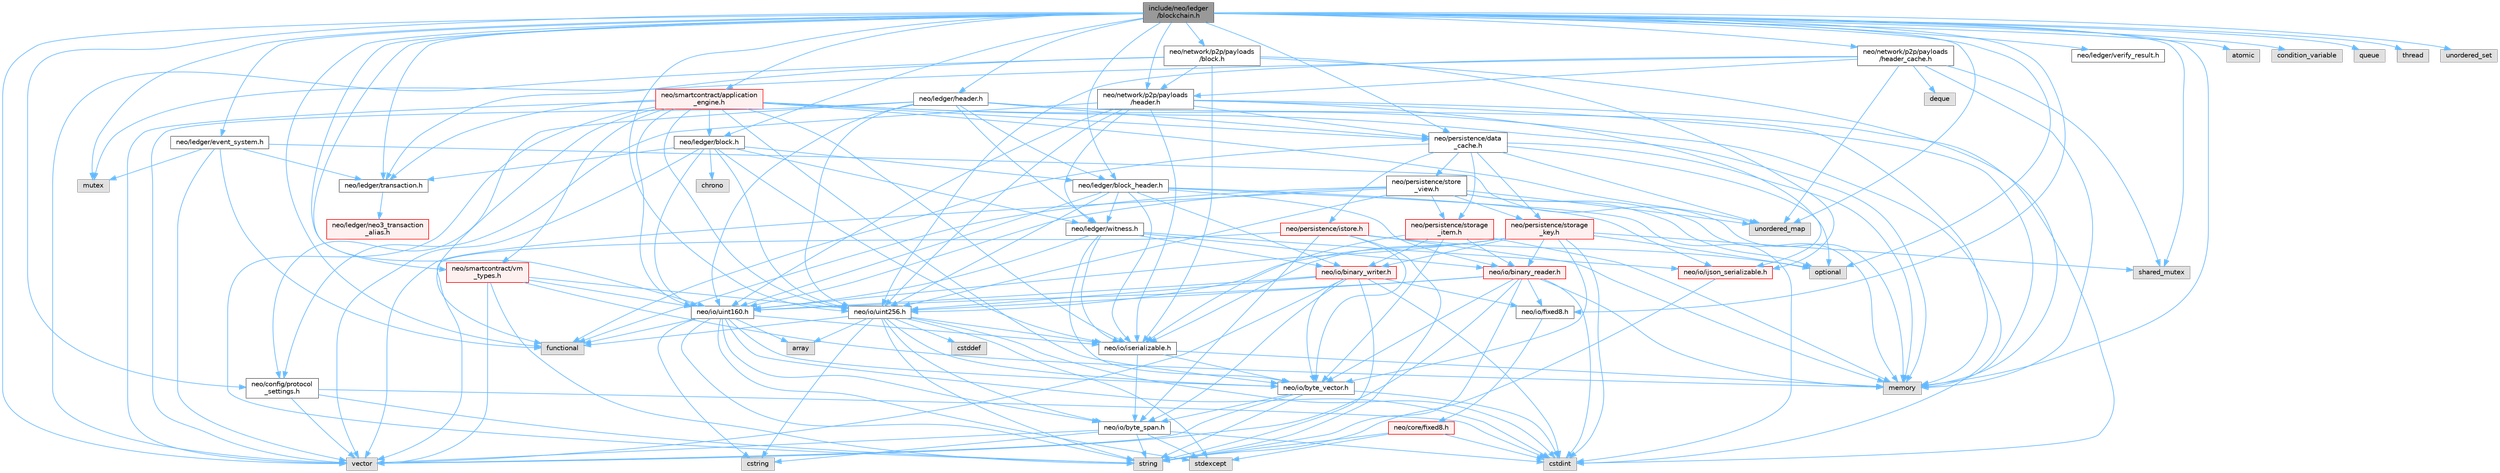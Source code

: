 digraph "include/neo/ledger/blockchain.h"
{
 // LATEX_PDF_SIZE
  bgcolor="transparent";
  edge [fontname=Helvetica,fontsize=10,labelfontname=Helvetica,labelfontsize=10];
  node [fontname=Helvetica,fontsize=10,shape=box,height=0.2,width=0.4];
  Node1 [id="Node000001",label="include/neo/ledger\l/blockchain.h",height=0.2,width=0.4,color="gray40", fillcolor="grey60", style="filled", fontcolor="black",tooltip=" "];
  Node1 -> Node2 [id="edge1_Node000001_Node000002",color="steelblue1",style="solid",tooltip=" "];
  Node2 [id="Node000002",label="neo/ledger/block.h",height=0.2,width=0.4,color="grey40", fillcolor="white", style="filled",URL="$ledger_2block_8h.html",tooltip=" "];
  Node2 -> Node3 [id="edge2_Node000002_Node000003",color="steelblue1",style="solid",tooltip=" "];
  Node3 [id="Node000003",label="neo/io/iserializable.h",height=0.2,width=0.4,color="grey40", fillcolor="white", style="filled",URL="$iserializable_8h.html",tooltip=" "];
  Node3 -> Node4 [id="edge3_Node000003_Node000004",color="steelblue1",style="solid",tooltip=" "];
  Node4 [id="Node000004",label="neo/io/byte_span.h",height=0.2,width=0.4,color="grey40", fillcolor="white", style="filled",URL="$io_2byte__span_8h.html",tooltip=" "];
  Node4 -> Node5 [id="edge4_Node000004_Node000005",color="steelblue1",style="solid",tooltip=" "];
  Node5 [id="Node000005",label="cstdint",height=0.2,width=0.4,color="grey60", fillcolor="#E0E0E0", style="filled",tooltip=" "];
  Node4 -> Node6 [id="edge5_Node000004_Node000006",color="steelblue1",style="solid",tooltip=" "];
  Node6 [id="Node000006",label="cstring",height=0.2,width=0.4,color="grey60", fillcolor="#E0E0E0", style="filled",tooltip=" "];
  Node4 -> Node7 [id="edge6_Node000004_Node000007",color="steelblue1",style="solid",tooltip=" "];
  Node7 [id="Node000007",label="stdexcept",height=0.2,width=0.4,color="grey60", fillcolor="#E0E0E0", style="filled",tooltip=" "];
  Node4 -> Node8 [id="edge7_Node000004_Node000008",color="steelblue1",style="solid",tooltip=" "];
  Node8 [id="Node000008",label="string",height=0.2,width=0.4,color="grey60", fillcolor="#E0E0E0", style="filled",tooltip=" "];
  Node4 -> Node9 [id="edge8_Node000004_Node000009",color="steelblue1",style="solid",tooltip=" "];
  Node9 [id="Node000009",label="vector",height=0.2,width=0.4,color="grey60", fillcolor="#E0E0E0", style="filled",tooltip=" "];
  Node3 -> Node10 [id="edge9_Node000003_Node000010",color="steelblue1",style="solid",tooltip=" "];
  Node10 [id="Node000010",label="neo/io/byte_vector.h",height=0.2,width=0.4,color="grey40", fillcolor="white", style="filled",URL="$io_2byte__vector_8h.html",tooltip=" "];
  Node10 -> Node4 [id="edge10_Node000010_Node000004",color="steelblue1",style="solid",tooltip=" "];
  Node10 -> Node5 [id="edge11_Node000010_Node000005",color="steelblue1",style="solid",tooltip=" "];
  Node10 -> Node8 [id="edge12_Node000010_Node000008",color="steelblue1",style="solid",tooltip=" "];
  Node10 -> Node9 [id="edge13_Node000010_Node000009",color="steelblue1",style="solid",tooltip=" "];
  Node3 -> Node11 [id="edge14_Node000003_Node000011",color="steelblue1",style="solid",tooltip=" "];
  Node11 [id="Node000011",label="memory",height=0.2,width=0.4,color="grey60", fillcolor="#E0E0E0", style="filled",tooltip=" "];
  Node2 -> Node12 [id="edge15_Node000002_Node000012",color="steelblue1",style="solid",tooltip=" "];
  Node12 [id="Node000012",label="neo/io/uint160.h",height=0.2,width=0.4,color="grey40", fillcolor="white", style="filled",URL="$uint160_8h.html",tooltip=" "];
  Node12 -> Node4 [id="edge16_Node000012_Node000004",color="steelblue1",style="solid",tooltip=" "];
  Node12 -> Node10 [id="edge17_Node000012_Node000010",color="steelblue1",style="solid",tooltip=" "];
  Node12 -> Node3 [id="edge18_Node000012_Node000003",color="steelblue1",style="solid",tooltip=" "];
  Node12 -> Node13 [id="edge19_Node000012_Node000013",color="steelblue1",style="solid",tooltip=" "];
  Node13 [id="Node000013",label="array",height=0.2,width=0.4,color="grey60", fillcolor="#E0E0E0", style="filled",tooltip=" "];
  Node12 -> Node5 [id="edge20_Node000012_Node000005",color="steelblue1",style="solid",tooltip=" "];
  Node12 -> Node6 [id="edge21_Node000012_Node000006",color="steelblue1",style="solid",tooltip=" "];
  Node12 -> Node14 [id="edge22_Node000012_Node000014",color="steelblue1",style="solid",tooltip=" "];
  Node14 [id="Node000014",label="functional",height=0.2,width=0.4,color="grey60", fillcolor="#E0E0E0", style="filled",tooltip=" "];
  Node12 -> Node7 [id="edge23_Node000012_Node000007",color="steelblue1",style="solid",tooltip=" "];
  Node12 -> Node8 [id="edge24_Node000012_Node000008",color="steelblue1",style="solid",tooltip=" "];
  Node2 -> Node15 [id="edge25_Node000002_Node000015",color="steelblue1",style="solid",tooltip=" "];
  Node15 [id="Node000015",label="neo/io/uint256.h",height=0.2,width=0.4,color="grey40", fillcolor="white", style="filled",URL="$uint256_8h.html",tooltip=" "];
  Node15 -> Node4 [id="edge26_Node000015_Node000004",color="steelblue1",style="solid",tooltip=" "];
  Node15 -> Node10 [id="edge27_Node000015_Node000010",color="steelblue1",style="solid",tooltip=" "];
  Node15 -> Node3 [id="edge28_Node000015_Node000003",color="steelblue1",style="solid",tooltip=" "];
  Node15 -> Node13 [id="edge29_Node000015_Node000013",color="steelblue1",style="solid",tooltip=" "];
  Node15 -> Node16 [id="edge30_Node000015_Node000016",color="steelblue1",style="solid",tooltip=" "];
  Node16 [id="Node000016",label="cstddef",height=0.2,width=0.4,color="grey60", fillcolor="#E0E0E0", style="filled",tooltip=" "];
  Node15 -> Node5 [id="edge31_Node000015_Node000005",color="steelblue1",style="solid",tooltip=" "];
  Node15 -> Node6 [id="edge32_Node000015_Node000006",color="steelblue1",style="solid",tooltip=" "];
  Node15 -> Node14 [id="edge33_Node000015_Node000014",color="steelblue1",style="solid",tooltip=" "];
  Node15 -> Node7 [id="edge34_Node000015_Node000007",color="steelblue1",style="solid",tooltip=" "];
  Node15 -> Node8 [id="edge35_Node000015_Node000008",color="steelblue1",style="solid",tooltip=" "];
  Node2 -> Node17 [id="edge36_Node000002_Node000017",color="steelblue1",style="solid",tooltip=" "];
  Node17 [id="Node000017",label="neo/ledger/block_header.h",height=0.2,width=0.4,color="grey40", fillcolor="white", style="filled",URL="$block__header_8h.html",tooltip=" "];
  Node17 -> Node18 [id="edge37_Node000017_Node000018",color="steelblue1",style="solid",tooltip=" "];
  Node18 [id="Node000018",label="neo/io/binary_reader.h",height=0.2,width=0.4,color="red", fillcolor="#FFF0F0", style="filled",URL="$binary__reader_8h.html",tooltip=" "];
  Node18 -> Node10 [id="edge38_Node000018_Node000010",color="steelblue1",style="solid",tooltip=" "];
  Node18 -> Node19 [id="edge39_Node000018_Node000019",color="steelblue1",style="solid",tooltip=" "];
  Node19 [id="Node000019",label="neo/io/fixed8.h",height=0.2,width=0.4,color="grey40", fillcolor="white", style="filled",URL="$io_2fixed8_8h.html",tooltip=" "];
  Node19 -> Node20 [id="edge40_Node000019_Node000020",color="steelblue1",style="solid",tooltip=" "];
  Node20 [id="Node000020",label="neo/core/fixed8.h",height=0.2,width=0.4,color="red", fillcolor="#FFF0F0", style="filled",URL="$core_2fixed8_8h.html",tooltip=" "];
  Node20 -> Node5 [id="edge41_Node000020_Node000005",color="steelblue1",style="solid",tooltip=" "];
  Node20 -> Node7 [id="edge42_Node000020_Node000007",color="steelblue1",style="solid",tooltip=" "];
  Node20 -> Node8 [id="edge43_Node000020_Node000008",color="steelblue1",style="solid",tooltip=" "];
  Node18 -> Node12 [id="edge44_Node000018_Node000012",color="steelblue1",style="solid",tooltip=" "];
  Node18 -> Node15 [id="edge45_Node000018_Node000015",color="steelblue1",style="solid",tooltip=" "];
  Node18 -> Node5 [id="edge46_Node000018_Node000005",color="steelblue1",style="solid",tooltip=" "];
  Node18 -> Node11 [id="edge47_Node000018_Node000011",color="steelblue1",style="solid",tooltip=" "];
  Node18 -> Node8 [id="edge48_Node000018_Node000008",color="steelblue1",style="solid",tooltip=" "];
  Node18 -> Node9 [id="edge49_Node000018_Node000009",color="steelblue1",style="solid",tooltip=" "];
  Node17 -> Node23 [id="edge50_Node000017_Node000023",color="steelblue1",style="solid",tooltip=" "];
  Node23 [id="Node000023",label="neo/io/binary_writer.h",height=0.2,width=0.4,color="red", fillcolor="#FFF0F0", style="filled",URL="$binary__writer_8h.html",tooltip=" "];
  Node23 -> Node4 [id="edge51_Node000023_Node000004",color="steelblue1",style="solid",tooltip=" "];
  Node23 -> Node10 [id="edge52_Node000023_Node000010",color="steelblue1",style="solid",tooltip=" "];
  Node23 -> Node19 [id="edge53_Node000023_Node000019",color="steelblue1",style="solid",tooltip=" "];
  Node23 -> Node12 [id="edge54_Node000023_Node000012",color="steelblue1",style="solid",tooltip=" "];
  Node23 -> Node15 [id="edge55_Node000023_Node000015",color="steelblue1",style="solid",tooltip=" "];
  Node23 -> Node5 [id="edge56_Node000023_Node000005",color="steelblue1",style="solid",tooltip=" "];
  Node23 -> Node8 [id="edge57_Node000023_Node000008",color="steelblue1",style="solid",tooltip=" "];
  Node23 -> Node9 [id="edge58_Node000023_Node000009",color="steelblue1",style="solid",tooltip=" "];
  Node17 -> Node25 [id="edge59_Node000017_Node000025",color="steelblue1",style="solid",tooltip=" "];
  Node25 [id="Node000025",label="neo/io/ijson_serializable.h",height=0.2,width=0.4,color="red", fillcolor="#FFF0F0", style="filled",URL="$ijson__serializable_8h.html",tooltip=" "];
  Node25 -> Node8 [id="edge60_Node000025_Node000008",color="steelblue1",style="solid",tooltip=" "];
  Node17 -> Node3 [id="edge61_Node000017_Node000003",color="steelblue1",style="solid",tooltip=" "];
  Node17 -> Node12 [id="edge62_Node000017_Node000012",color="steelblue1",style="solid",tooltip=" "];
  Node17 -> Node15 [id="edge63_Node000017_Node000015",color="steelblue1",style="solid",tooltip=" "];
  Node17 -> Node49 [id="edge64_Node000017_Node000049",color="steelblue1",style="solid",tooltip=" "];
  Node49 [id="Node000049",label="neo/ledger/witness.h",height=0.2,width=0.4,color="grey40", fillcolor="white", style="filled",URL="$ledger_2witness_8h.html",tooltip=" "];
  Node49 -> Node18 [id="edge65_Node000049_Node000018",color="steelblue1",style="solid",tooltip=" "];
  Node49 -> Node23 [id="edge66_Node000049_Node000023",color="steelblue1",style="solid",tooltip=" "];
  Node49 -> Node10 [id="edge67_Node000049_Node000010",color="steelblue1",style="solid",tooltip=" "];
  Node49 -> Node25 [id="edge68_Node000049_Node000025",color="steelblue1",style="solid",tooltip=" "];
  Node49 -> Node3 [id="edge69_Node000049_Node000003",color="steelblue1",style="solid",tooltip=" "];
  Node49 -> Node12 [id="edge70_Node000049_Node000012",color="steelblue1",style="solid",tooltip=" "];
  Node17 -> Node5 [id="edge71_Node000017_Node000005",color="steelblue1",style="solid",tooltip=" "];
  Node2 -> Node50 [id="edge72_Node000002_Node000050",color="steelblue1",style="solid",tooltip=" "];
  Node50 [id="Node000050",label="neo/ledger/transaction.h",height=0.2,width=0.4,color="grey40", fillcolor="white", style="filled",URL="$ledger_2transaction_8h.html",tooltip=" "];
  Node50 -> Node51 [id="edge73_Node000050_Node000051",color="steelblue1",style="solid",tooltip=" "];
  Node51 [id="Node000051",label="neo/ledger/neo3_transaction\l_alias.h",height=0.2,width=0.4,color="red", fillcolor="#FFF0F0", style="filled",URL="$neo3__transaction__alias_8h.html",tooltip=" "];
  Node2 -> Node49 [id="edge74_Node000002_Node000049",color="steelblue1",style="solid",tooltip=" "];
  Node2 -> Node65 [id="edge75_Node000002_Node000065",color="steelblue1",style="solid",tooltip=" "];
  Node65 [id="Node000065",label="chrono",height=0.2,width=0.4,color="grey60", fillcolor="#E0E0E0", style="filled",tooltip=" "];
  Node2 -> Node9 [id="edge76_Node000002_Node000009",color="steelblue1",style="solid",tooltip=" "];
  Node1 -> Node17 [id="edge77_Node000001_Node000017",color="steelblue1",style="solid",tooltip=" "];
  Node1 -> Node66 [id="edge78_Node000001_Node000066",color="steelblue1",style="solid",tooltip=" "];
  Node66 [id="Node000066",label="neo/ledger/event_system.h",height=0.2,width=0.4,color="grey40", fillcolor="white", style="filled",URL="$event__system_8h.html",tooltip=" "];
  Node66 -> Node14 [id="edge79_Node000066_Node000014",color="steelblue1",style="solid",tooltip=" "];
  Node66 -> Node11 [id="edge80_Node000066_Node000011",color="steelblue1",style="solid",tooltip=" "];
  Node66 -> Node67 [id="edge81_Node000066_Node000067",color="steelblue1",style="solid",tooltip=" "];
  Node67 [id="Node000067",label="mutex",height=0.2,width=0.4,color="grey60", fillcolor="#E0E0E0", style="filled",tooltip=" "];
  Node66 -> Node9 [id="edge82_Node000066_Node000009",color="steelblue1",style="solid",tooltip=" "];
  Node66 -> Node50 [id="edge83_Node000066_Node000050",color="steelblue1",style="solid",tooltip=" "];
  Node1 -> Node68 [id="edge84_Node000001_Node000068",color="steelblue1",style="solid",tooltip=" "];
  Node68 [id="Node000068",label="neo/ledger/header.h",height=0.2,width=0.4,color="grey40", fillcolor="white", style="filled",URL="$ledger_2header_8h.html",tooltip=" "];
  Node68 -> Node69 [id="edge85_Node000068_Node000069",color="steelblue1",style="solid",tooltip=" "];
  Node69 [id="Node000069",label="neo/config/protocol\l_settings.h",height=0.2,width=0.4,color="grey40", fillcolor="white", style="filled",URL="$config_2protocol__settings_8h.html",tooltip=" "];
  Node69 -> Node5 [id="edge86_Node000069_Node000005",color="steelblue1",style="solid",tooltip=" "];
  Node69 -> Node8 [id="edge87_Node000069_Node000008",color="steelblue1",style="solid",tooltip=" "];
  Node69 -> Node9 [id="edge88_Node000069_Node000009",color="steelblue1",style="solid",tooltip=" "];
  Node68 -> Node12 [id="edge89_Node000068_Node000012",color="steelblue1",style="solid",tooltip=" "];
  Node68 -> Node15 [id="edge90_Node000068_Node000015",color="steelblue1",style="solid",tooltip=" "];
  Node68 -> Node17 [id="edge91_Node000068_Node000017",color="steelblue1",style="solid",tooltip=" "];
  Node68 -> Node49 [id="edge92_Node000068_Node000049",color="steelblue1",style="solid",tooltip=" "];
  Node68 -> Node70 [id="edge93_Node000068_Node000070",color="steelblue1",style="solid",tooltip=" "];
  Node70 [id="Node000070",label="neo/persistence/data\l_cache.h",height=0.2,width=0.4,color="grey40", fillcolor="white", style="filled",URL="$data__cache_8h.html",tooltip=" "];
  Node70 -> Node71 [id="edge94_Node000070_Node000071",color="steelblue1",style="solid",tooltip=" "];
  Node71 [id="Node000071",label="neo/persistence/istore.h",height=0.2,width=0.4,color="red", fillcolor="#FFF0F0", style="filled",URL="$istore_8h.html",tooltip=" "];
  Node71 -> Node4 [id="edge95_Node000071_Node000004",color="steelblue1",style="solid",tooltip=" "];
  Node71 -> Node10 [id="edge96_Node000071_Node000010",color="steelblue1",style="solid",tooltip=" "];
  Node71 -> Node11 [id="edge97_Node000071_Node000011",color="steelblue1",style="solid",tooltip=" "];
  Node71 -> Node57 [id="edge98_Node000071_Node000057",color="steelblue1",style="solid",tooltip=" "];
  Node57 [id="Node000057",label="optional",height=0.2,width=0.4,color="grey60", fillcolor="#E0E0E0", style="filled",tooltip=" "];
  Node71 -> Node8 [id="edge99_Node000071_Node000008",color="steelblue1",style="solid",tooltip=" "];
  Node71 -> Node9 [id="edge100_Node000071_Node000009",color="steelblue1",style="solid",tooltip=" "];
  Node70 -> Node72 [id="edge101_Node000070_Node000072",color="steelblue1",style="solid",tooltip=" "];
  Node72 [id="Node000072",label="neo/persistence/storage\l_item.h",height=0.2,width=0.4,color="red", fillcolor="#FFF0F0", style="filled",URL="$persistence_2storage__item_8h.html",tooltip=" "];
  Node72 -> Node18 [id="edge102_Node000072_Node000018",color="steelblue1",style="solid",tooltip=" "];
  Node72 -> Node23 [id="edge103_Node000072_Node000023",color="steelblue1",style="solid",tooltip=" "];
  Node72 -> Node10 [id="edge104_Node000072_Node000010",color="steelblue1",style="solid",tooltip=" "];
  Node72 -> Node3 [id="edge105_Node000072_Node000003",color="steelblue1",style="solid",tooltip=" "];
  Node72 -> Node11 [id="edge106_Node000072_Node000011",color="steelblue1",style="solid",tooltip=" "];
  Node70 -> Node78 [id="edge107_Node000070_Node000078",color="steelblue1",style="solid",tooltip=" "];
  Node78 [id="Node000078",label="neo/persistence/storage\l_key.h",height=0.2,width=0.4,color="red", fillcolor="#FFF0F0", style="filled",URL="$persistence_2storage__key_8h.html",tooltip=" "];
  Node78 -> Node18 [id="edge108_Node000078_Node000018",color="steelblue1",style="solid",tooltip=" "];
  Node78 -> Node23 [id="edge109_Node000078_Node000023",color="steelblue1",style="solid",tooltip=" "];
  Node78 -> Node10 [id="edge110_Node000078_Node000010",color="steelblue1",style="solid",tooltip=" "];
  Node78 -> Node3 [id="edge111_Node000078_Node000003",color="steelblue1",style="solid",tooltip=" "];
  Node78 -> Node12 [id="edge112_Node000078_Node000012",color="steelblue1",style="solid",tooltip=" "];
  Node78 -> Node15 [id="edge113_Node000078_Node000015",color="steelblue1",style="solid",tooltip=" "];
  Node78 -> Node5 [id="edge114_Node000078_Node000005",color="steelblue1",style="solid",tooltip=" "];
  Node78 -> Node57 [id="edge115_Node000078_Node000057",color="steelblue1",style="solid",tooltip=" "];
  Node78 -> Node79 [id="edge116_Node000078_Node000079",color="steelblue1",style="solid",tooltip=" "];
  Node79 [id="Node000079",label="shared_mutex",height=0.2,width=0.4,color="grey60", fillcolor="#E0E0E0", style="filled",tooltip=" "];
  Node70 -> Node81 [id="edge117_Node000070_Node000081",color="steelblue1",style="solid",tooltip=" "];
  Node81 [id="Node000081",label="neo/persistence/store\l_view.h",height=0.2,width=0.4,color="grey40", fillcolor="white", style="filled",URL="$store__view_8h.html",tooltip=" "];
  Node81 -> Node12 [id="edge118_Node000081_Node000012",color="steelblue1",style="solid",tooltip=" "];
  Node81 -> Node15 [id="edge119_Node000081_Node000015",color="steelblue1",style="solid",tooltip=" "];
  Node81 -> Node72 [id="edge120_Node000081_Node000072",color="steelblue1",style="solid",tooltip=" "];
  Node81 -> Node78 [id="edge121_Node000081_Node000078",color="steelblue1",style="solid",tooltip=" "];
  Node81 -> Node14 [id="edge122_Node000081_Node000014",color="steelblue1",style="solid",tooltip=" "];
  Node81 -> Node11 [id="edge123_Node000081_Node000011",color="steelblue1",style="solid",tooltip=" "];
  Node81 -> Node57 [id="edge124_Node000081_Node000057",color="steelblue1",style="solid",tooltip=" "];
  Node81 -> Node36 [id="edge125_Node000081_Node000036",color="steelblue1",style="solid",tooltip=" "];
  Node36 [id="Node000036",label="unordered_map",height=0.2,width=0.4,color="grey60", fillcolor="#E0E0E0", style="filled",tooltip=" "];
  Node81 -> Node9 [id="edge126_Node000081_Node000009",color="steelblue1",style="solid",tooltip=" "];
  Node70 -> Node14 [id="edge127_Node000070_Node000014",color="steelblue1",style="solid",tooltip=" "];
  Node70 -> Node11 [id="edge128_Node000070_Node000011",color="steelblue1",style="solid",tooltip=" "];
  Node70 -> Node57 [id="edge129_Node000070_Node000057",color="steelblue1",style="solid",tooltip=" "];
  Node70 -> Node36 [id="edge130_Node000070_Node000036",color="steelblue1",style="solid",tooltip=" "];
  Node68 -> Node11 [id="edge131_Node000068_Node000011",color="steelblue1",style="solid",tooltip=" "];
  Node68 -> Node9 [id="edge132_Node000068_Node000009",color="steelblue1",style="solid",tooltip=" "];
  Node1 -> Node50 [id="edge133_Node000001_Node000050",color="steelblue1",style="solid",tooltip=" "];
  Node1 -> Node82 [id="edge134_Node000001_Node000082",color="steelblue1",style="solid",tooltip=" "];
  Node82 [id="Node000082",label="neo/network/p2p/payloads\l/block.h",height=0.2,width=0.4,color="grey40", fillcolor="white", style="filled",URL="$network_2p2p_2payloads_2block_8h.html",tooltip=" "];
  Node82 -> Node25 [id="edge135_Node000082_Node000025",color="steelblue1",style="solid",tooltip=" "];
  Node82 -> Node3 [id="edge136_Node000082_Node000003",color="steelblue1",style="solid",tooltip=" "];
  Node82 -> Node50 [id="edge137_Node000082_Node000050",color="steelblue1",style="solid",tooltip=" "];
  Node82 -> Node83 [id="edge138_Node000082_Node000083",color="steelblue1",style="solid",tooltip=" "];
  Node83 [id="Node000083",label="neo/network/p2p/payloads\l/header.h",height=0.2,width=0.4,color="grey40", fillcolor="white", style="filled",URL="$network_2p2p_2payloads_2header_8h.html",tooltip=" "];
  Node83 -> Node69 [id="edge139_Node000083_Node000069",color="steelblue1",style="solid",tooltip=" "];
  Node83 -> Node25 [id="edge140_Node000083_Node000025",color="steelblue1",style="solid",tooltip=" "];
  Node83 -> Node3 [id="edge141_Node000083_Node000003",color="steelblue1",style="solid",tooltip=" "];
  Node83 -> Node12 [id="edge142_Node000083_Node000012",color="steelblue1",style="solid",tooltip=" "];
  Node83 -> Node15 [id="edge143_Node000083_Node000015",color="steelblue1",style="solid",tooltip=" "];
  Node83 -> Node49 [id="edge144_Node000083_Node000049",color="steelblue1",style="solid",tooltip=" "];
  Node83 -> Node70 [id="edge145_Node000083_Node000070",color="steelblue1",style="solid",tooltip=" "];
  Node83 -> Node5 [id="edge146_Node000083_Node000005",color="steelblue1",style="solid",tooltip=" "];
  Node83 -> Node11 [id="edge147_Node000083_Node000011",color="steelblue1",style="solid",tooltip=" "];
  Node82 -> Node11 [id="edge148_Node000082_Node000011",color="steelblue1",style="solid",tooltip=" "];
  Node82 -> Node9 [id="edge149_Node000082_Node000009",color="steelblue1",style="solid",tooltip=" "];
  Node1 -> Node83 [id="edge150_Node000001_Node000083",color="steelblue1",style="solid",tooltip=" "];
  Node1 -> Node84 [id="edge151_Node000001_Node000084",color="steelblue1",style="solid",tooltip=" "];
  Node84 [id="Node000084",label="neo/network/p2p/payloads\l/header_cache.h",height=0.2,width=0.4,color="grey40", fillcolor="white", style="filled",URL="$network_2p2p_2payloads_2header__cache_8h.html",tooltip=" "];
  Node84 -> Node15 [id="edge152_Node000084_Node000015",color="steelblue1",style="solid",tooltip=" "];
  Node84 -> Node83 [id="edge153_Node000084_Node000083",color="steelblue1",style="solid",tooltip=" "];
  Node84 -> Node85 [id="edge154_Node000084_Node000085",color="steelblue1",style="solid",tooltip=" "];
  Node85 [id="Node000085",label="deque",height=0.2,width=0.4,color="grey60", fillcolor="#E0E0E0", style="filled",tooltip=" "];
  Node84 -> Node11 [id="edge155_Node000084_Node000011",color="steelblue1",style="solid",tooltip=" "];
  Node84 -> Node67 [id="edge156_Node000084_Node000067",color="steelblue1",style="solid",tooltip=" "];
  Node84 -> Node79 [id="edge157_Node000084_Node000079",color="steelblue1",style="solid",tooltip=" "];
  Node84 -> Node36 [id="edge158_Node000084_Node000036",color="steelblue1",style="solid",tooltip=" "];
  Node1 -> Node69 [id="edge159_Node000001_Node000069",color="steelblue1",style="solid",tooltip=" "];
  Node1 -> Node19 [id="edge160_Node000001_Node000019",color="steelblue1",style="solid",tooltip=" "];
  Node1 -> Node12 [id="edge161_Node000001_Node000012",color="steelblue1",style="solid",tooltip=" "];
  Node1 -> Node15 [id="edge162_Node000001_Node000015",color="steelblue1",style="solid",tooltip=" "];
  Node1 -> Node86 [id="edge163_Node000001_Node000086",color="steelblue1",style="solid",tooltip=" "];
  Node86 [id="Node000086",label="neo/ledger/verify_result.h",height=0.2,width=0.4,color="grey40", fillcolor="white", style="filled",URL="$verify__result_8h.html",tooltip=" "];
  Node1 -> Node70 [id="edge164_Node000001_Node000070",color="steelblue1",style="solid",tooltip=" "];
  Node1 -> Node87 [id="edge165_Node000001_Node000087",color="steelblue1",style="solid",tooltip=" "];
  Node87 [id="Node000087",label="neo/smartcontract/application\l_engine.h",height=0.2,width=0.4,color="red", fillcolor="#FFF0F0", style="filled",URL="$application__engine_8h.html",tooltip=" "];
  Node87 -> Node10 [id="edge166_Node000087_Node000010",color="steelblue1",style="solid",tooltip=" "];
  Node87 -> Node3 [id="edge167_Node000087_Node000003",color="steelblue1",style="solid",tooltip=" "];
  Node87 -> Node12 [id="edge168_Node000087_Node000012",color="steelblue1",style="solid",tooltip=" "];
  Node87 -> Node15 [id="edge169_Node000087_Node000015",color="steelblue1",style="solid",tooltip=" "];
  Node87 -> Node2 [id="edge170_Node000087_Node000002",color="steelblue1",style="solid",tooltip=" "];
  Node87 -> Node50 [id="edge171_Node000087_Node000050",color="steelblue1",style="solid",tooltip=" "];
  Node87 -> Node70 [id="edge172_Node000087_Node000070",color="steelblue1",style="solid",tooltip=" "];
  Node87 -> Node108 [id="edge173_Node000087_Node000108",color="steelblue1",style="solid",tooltip=" "];
  Node108 [id="Node000108",label="neo/smartcontract/vm\l_types.h",height=0.2,width=0.4,color="red", fillcolor="#FFF0F0", style="filled",URL="$vm__types_8h.html",tooltip=" "];
  Node108 -> Node12 [id="edge174_Node000108_Node000012",color="steelblue1",style="solid",tooltip=" "];
  Node108 -> Node15 [id="edge175_Node000108_Node000015",color="steelblue1",style="solid",tooltip=" "];
  Node108 -> Node11 [id="edge176_Node000108_Node000011",color="steelblue1",style="solid",tooltip=" "];
  Node108 -> Node8 [id="edge177_Node000108_Node000008",color="steelblue1",style="solid",tooltip=" "];
  Node108 -> Node9 [id="edge178_Node000108_Node000009",color="steelblue1",style="solid",tooltip=" "];
  Node87 -> Node5 [id="edge179_Node000087_Node000005",color="steelblue1",style="solid",tooltip=" "];
  Node87 -> Node14 [id="edge180_Node000087_Node000014",color="steelblue1",style="solid",tooltip=" "];
  Node87 -> Node11 [id="edge181_Node000087_Node000011",color="steelblue1",style="solid",tooltip=" "];
  Node87 -> Node8 [id="edge182_Node000087_Node000008",color="steelblue1",style="solid",tooltip=" "];
  Node87 -> Node36 [id="edge183_Node000087_Node000036",color="steelblue1",style="solid",tooltip=" "];
  Node87 -> Node9 [id="edge184_Node000087_Node000009",color="steelblue1",style="solid",tooltip=" "];
  Node1 -> Node108 [id="edge185_Node000001_Node000108",color="steelblue1",style="solid",tooltip=" "];
  Node1 -> Node109 [id="edge186_Node000001_Node000109",color="steelblue1",style="solid",tooltip=" "];
  Node109 [id="Node000109",label="atomic",height=0.2,width=0.4,color="grey60", fillcolor="#E0E0E0", style="filled",tooltip=" "];
  Node1 -> Node110 [id="edge187_Node000001_Node000110",color="steelblue1",style="solid",tooltip=" "];
  Node110 [id="Node000110",label="condition_variable",height=0.2,width=0.4,color="grey60", fillcolor="#E0E0E0", style="filled",tooltip=" "];
  Node1 -> Node14 [id="edge188_Node000001_Node000014",color="steelblue1",style="solid",tooltip=" "];
  Node1 -> Node11 [id="edge189_Node000001_Node000011",color="steelblue1",style="solid",tooltip=" "];
  Node1 -> Node67 [id="edge190_Node000001_Node000067",color="steelblue1",style="solid",tooltip=" "];
  Node1 -> Node57 [id="edge191_Node000001_Node000057",color="steelblue1",style="solid",tooltip=" "];
  Node1 -> Node111 [id="edge192_Node000001_Node000111",color="steelblue1",style="solid",tooltip=" "];
  Node111 [id="Node000111",label="queue",height=0.2,width=0.4,color="grey60", fillcolor="#E0E0E0", style="filled",tooltip=" "];
  Node1 -> Node79 [id="edge193_Node000001_Node000079",color="steelblue1",style="solid",tooltip=" "];
  Node1 -> Node112 [id="edge194_Node000001_Node000112",color="steelblue1",style="solid",tooltip=" "];
  Node112 [id="Node000112",label="thread",height=0.2,width=0.4,color="grey60", fillcolor="#E0E0E0", style="filled",tooltip=" "];
  Node1 -> Node36 [id="edge195_Node000001_Node000036",color="steelblue1",style="solid",tooltip=" "];
  Node1 -> Node105 [id="edge196_Node000001_Node000105",color="steelblue1",style="solid",tooltip=" "];
  Node105 [id="Node000105",label="unordered_set",height=0.2,width=0.4,color="grey60", fillcolor="#E0E0E0", style="filled",tooltip=" "];
  Node1 -> Node9 [id="edge197_Node000001_Node000009",color="steelblue1",style="solid",tooltip=" "];
}
